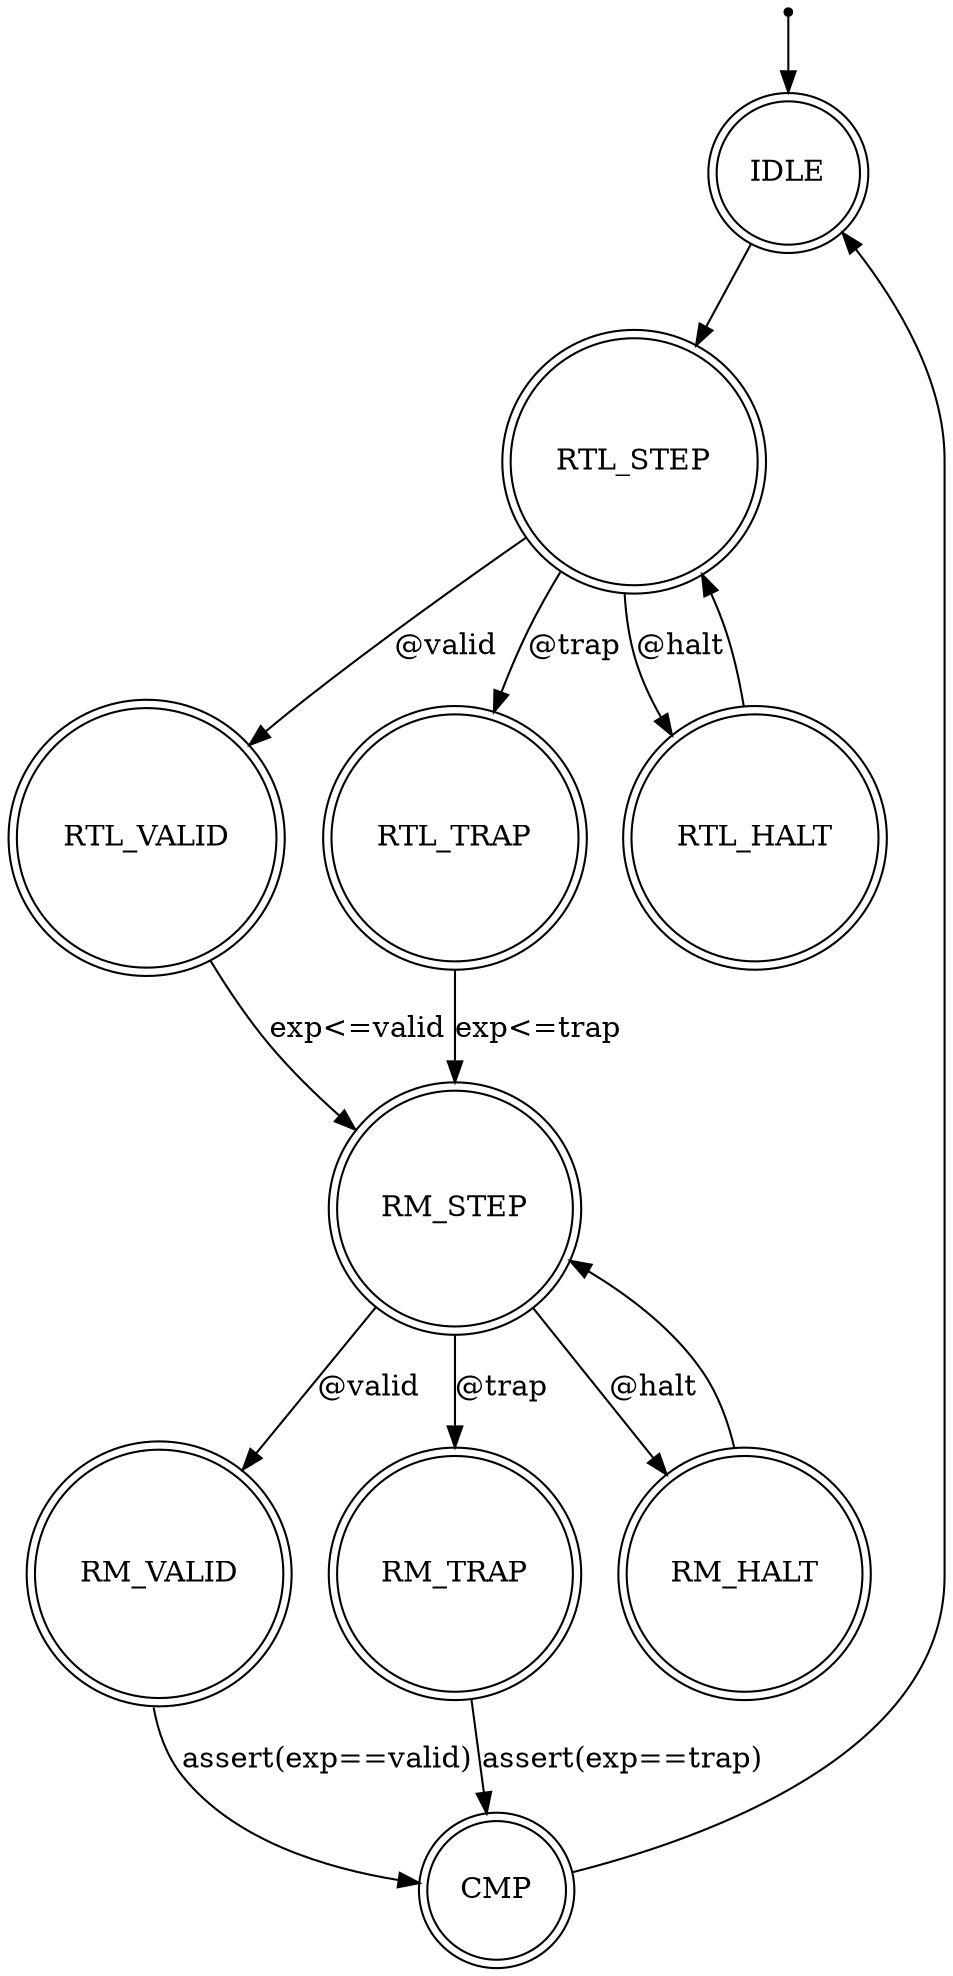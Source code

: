 digraph finite_state_machine {
    node [shape = point]; INIT;
    
    node [shape = doublecircle];

    INIT      -> IDLE;
    IDLE      -> RTL_STEP;
    
    RTL_STEP  -> RTL_VALID [label = "@valid"];
    RTL_STEP  -> RTL_TRAP  [label = "@trap"];
    RTL_STEP  -> RTL_HALT  [label = "@halt"];

    RTL_VALID -> RM_STEP   [label = "exp<=valid"];
    RTL_TRAP  -> RM_STEP   [label = "exp<=trap"];
    RTL_HALT  -> RTL_STEP;

    RM_STEP   -> RM_VALID  [label = "@valid"];
    RM_STEP   -> RM_TRAP   [label = "@trap"];
    RM_STEP   -> RM_HALT   [label = "@halt"];
    
    RM_VALID  -> CMP       [label = "assert(exp==valid)"];
    RM_TRAP   -> CMP       [label = "assert(exp==trap)"];
    RM_HALT   -> RM_STEP;
    
    CMP -> IDLE;
}
